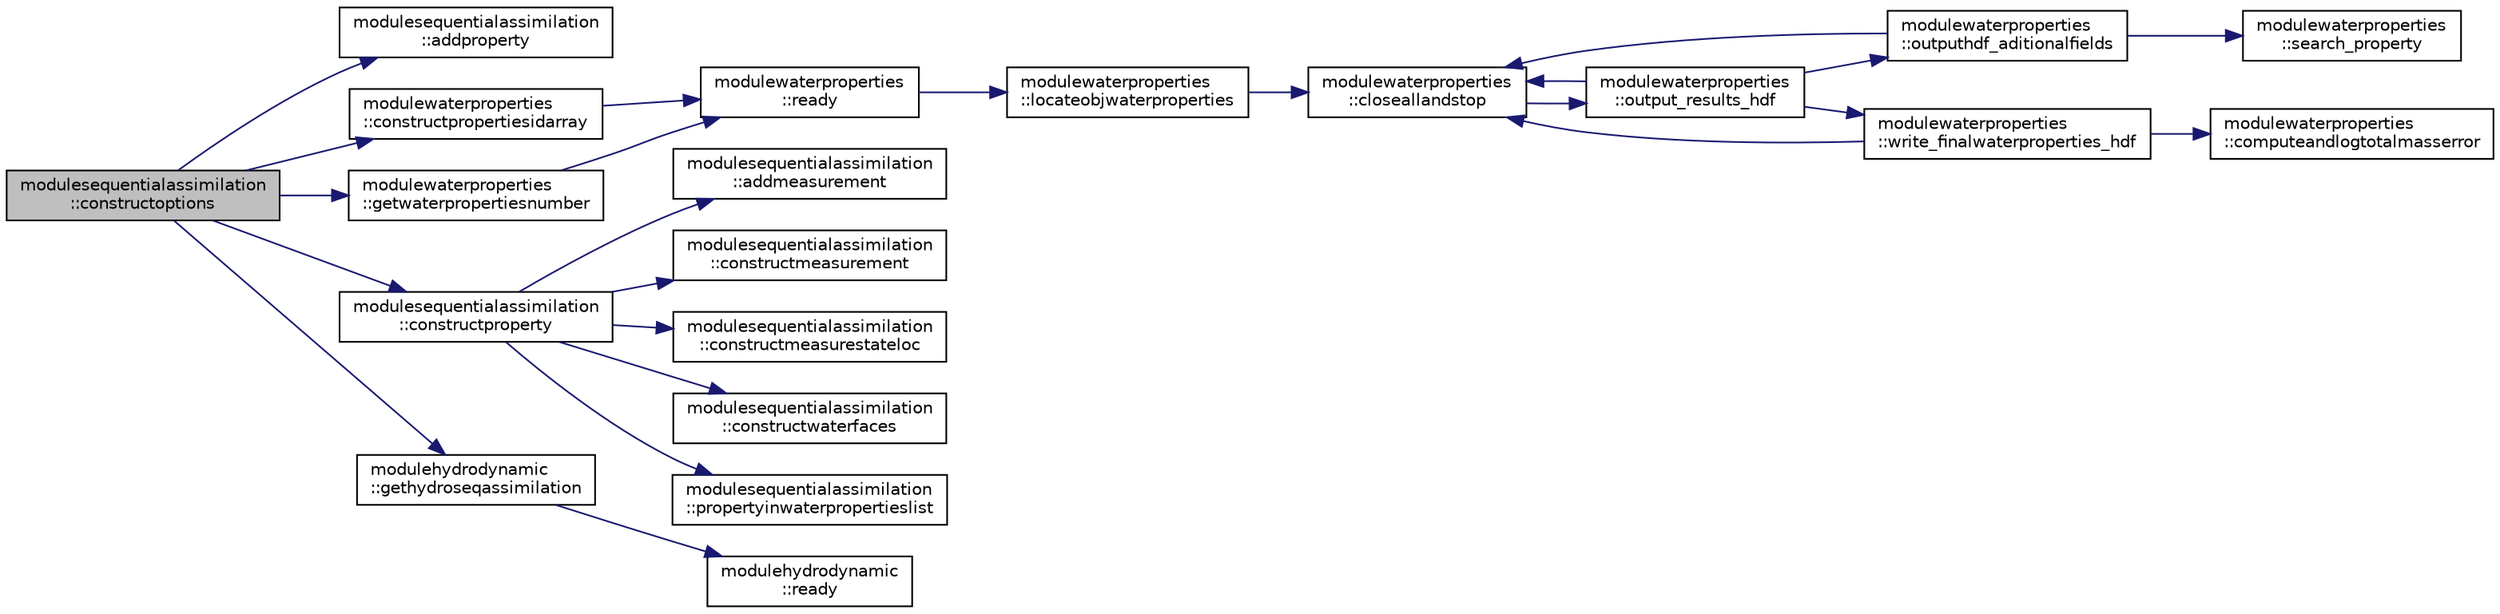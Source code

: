 digraph "modulesequentialassimilation::constructoptions"
{
 // LATEX_PDF_SIZE
  edge [fontname="Helvetica",fontsize="10",labelfontname="Helvetica",labelfontsize="10"];
  node [fontname="Helvetica",fontsize="10",shape=record];
  rankdir="LR";
  Node1 [label="modulesequentialassimilation\l::constructoptions",height=0.2,width=0.4,color="black", fillcolor="grey75", style="filled", fontcolor="black",tooltip=" "];
  Node1 -> Node2 [color="midnightblue",fontsize="10",style="solid",fontname="Helvetica"];
  Node2 [label="modulesequentialassimilation\l::addproperty",height=0.2,width=0.4,color="black", fillcolor="white", style="filled",URL="$namespacemodulesequentialassimilation.html#a47355d6dd2eb8e4c089b3f5c5170d3d7",tooltip=" "];
  Node1 -> Node3 [color="midnightblue",fontsize="10",style="solid",fontname="Helvetica"];
  Node3 [label="modulewaterproperties\l::constructpropertiesidarray",height=0.2,width=0.4,color="black", fillcolor="white", style="filled",URL="$namespacemodulewaterproperties.html#aa292f8dd2fd9a4ac03ea1234db030644",tooltip=" "];
  Node3 -> Node4 [color="midnightblue",fontsize="10",style="solid",fontname="Helvetica"];
  Node4 [label="modulewaterproperties\l::ready",height=0.2,width=0.4,color="black", fillcolor="white", style="filled",URL="$namespacemodulewaterproperties.html#ad54774dedce486739249cb10b4de21e2",tooltip=" "];
  Node4 -> Node5 [color="midnightblue",fontsize="10",style="solid",fontname="Helvetica"];
  Node5 [label="modulewaterproperties\l::locateobjwaterproperties",height=0.2,width=0.4,color="black", fillcolor="white", style="filled",URL="$namespacemodulewaterproperties.html#ae4516d6c7f3687b0293515314b0ade90",tooltip=" "];
  Node5 -> Node6 [color="midnightblue",fontsize="10",style="solid",fontname="Helvetica"];
  Node6 [label="modulewaterproperties\l::closeallandstop",height=0.2,width=0.4,color="black", fillcolor="white", style="filled",URL="$namespacemodulewaterproperties.html#a5bb74dfe4637836633ca6817a4a72758",tooltip=" "];
  Node6 -> Node7 [color="midnightblue",fontsize="10",style="solid",fontname="Helvetica"];
  Node7 [label="modulewaterproperties\l::output_results_hdf",height=0.2,width=0.4,color="black", fillcolor="white", style="filled",URL="$namespacemodulewaterproperties.html#a78143a2ee73e78a6441a03852a7b9f9a",tooltip=" "];
  Node7 -> Node6 [color="midnightblue",fontsize="10",style="solid",fontname="Helvetica"];
  Node7 -> Node8 [color="midnightblue",fontsize="10",style="solid",fontname="Helvetica"];
  Node8 [label="modulewaterproperties\l::outputhdf_aditionalfields",height=0.2,width=0.4,color="black", fillcolor="white", style="filled",URL="$namespacemodulewaterproperties.html#a0e590dc368b505cd9ea918d724d3eee3",tooltip=" "];
  Node8 -> Node6 [color="midnightblue",fontsize="10",style="solid",fontname="Helvetica"];
  Node8 -> Node9 [color="midnightblue",fontsize="10",style="solid",fontname="Helvetica"];
  Node9 [label="modulewaterproperties\l::search_property",height=0.2,width=0.4,color="black", fillcolor="white", style="filled",URL="$namespacemodulewaterproperties.html#ae6b7d758da27fb15faee52b3ed14029d",tooltip=" "];
  Node7 -> Node10 [color="midnightblue",fontsize="10",style="solid",fontname="Helvetica"];
  Node10 [label="modulewaterproperties\l::write_finalwaterproperties_hdf",height=0.2,width=0.4,color="black", fillcolor="white", style="filled",URL="$namespacemodulewaterproperties.html#a2893cea8ca427b1290aeb65593659aa0",tooltip=" "];
  Node10 -> Node6 [color="midnightblue",fontsize="10",style="solid",fontname="Helvetica"];
  Node10 -> Node11 [color="midnightblue",fontsize="10",style="solid",fontname="Helvetica"];
  Node11 [label="modulewaterproperties\l::computeandlogtotalmasserror",height=0.2,width=0.4,color="black", fillcolor="white", style="filled",URL="$namespacemodulewaterproperties.html#af1b9165b0e72747e4478868c7e5eff00",tooltip=" "];
  Node1 -> Node12 [color="midnightblue",fontsize="10",style="solid",fontname="Helvetica"];
  Node12 [label="modulesequentialassimilation\l::constructproperty",height=0.2,width=0.4,color="black", fillcolor="white", style="filled",URL="$namespacemodulesequentialassimilation.html#a37aa5f00e0026d3fb403e9d6fd041de3",tooltip=" "];
  Node12 -> Node13 [color="midnightblue",fontsize="10",style="solid",fontname="Helvetica"];
  Node13 [label="modulesequentialassimilation\l::addmeasurement",height=0.2,width=0.4,color="black", fillcolor="white", style="filled",URL="$namespacemodulesequentialassimilation.html#a4263d5378b1943e8de2e1465b38720e8",tooltip=" "];
  Node12 -> Node14 [color="midnightblue",fontsize="10",style="solid",fontname="Helvetica"];
  Node14 [label="modulesequentialassimilation\l::constructmeasurement",height=0.2,width=0.4,color="black", fillcolor="white", style="filled",URL="$namespacemodulesequentialassimilation.html#af3fc907b2e8cf5fb7cad188eb652528d",tooltip=" "];
  Node12 -> Node15 [color="midnightblue",fontsize="10",style="solid",fontname="Helvetica"];
  Node15 [label="modulesequentialassimilation\l::constructmeasurestateloc",height=0.2,width=0.4,color="black", fillcolor="white", style="filled",URL="$namespacemodulesequentialassimilation.html#aa4ca5ec886a894c6fe06ffd71d5fcb55",tooltip=" "];
  Node12 -> Node16 [color="midnightblue",fontsize="10",style="solid",fontname="Helvetica"];
  Node16 [label="modulesequentialassimilation\l::constructwaterfaces",height=0.2,width=0.4,color="black", fillcolor="white", style="filled",URL="$namespacemodulesequentialassimilation.html#a6a108acb64c98821e2a33f354767a9c1",tooltip=" "];
  Node12 -> Node17 [color="midnightblue",fontsize="10",style="solid",fontname="Helvetica"];
  Node17 [label="modulesequentialassimilation\l::propertyinwaterpropertieslist",height=0.2,width=0.4,color="black", fillcolor="white", style="filled",URL="$namespacemodulesequentialassimilation.html#a8c49e08db24e999a05be06bf048eeb25",tooltip=" "];
  Node1 -> Node18 [color="midnightblue",fontsize="10",style="solid",fontname="Helvetica"];
  Node18 [label="modulehydrodynamic\l::gethydroseqassimilation",height=0.2,width=0.4,color="black", fillcolor="white", style="filled",URL="$namespacemodulehydrodynamic.html#ab2980a48cd10c0f2def3784cbf27608c",tooltip=" "];
  Node18 -> Node19 [color="midnightblue",fontsize="10",style="solid",fontname="Helvetica"];
  Node19 [label="modulehydrodynamic\l::ready",height=0.2,width=0.4,color="black", fillcolor="white", style="filled",URL="$namespacemodulehydrodynamic.html#a541821548a44af36e71f5eddedae890e",tooltip=" "];
  Node1 -> Node20 [color="midnightblue",fontsize="10",style="solid",fontname="Helvetica"];
  Node20 [label="modulewaterproperties\l::getwaterpropertiesnumber",height=0.2,width=0.4,color="black", fillcolor="white", style="filled",URL="$namespacemodulewaterproperties.html#a6e98b7d8e639a6feac4f88974d90c5e5",tooltip=" "];
  Node20 -> Node4 [color="midnightblue",fontsize="10",style="solid",fontname="Helvetica"];
}
